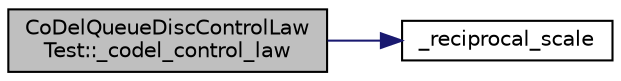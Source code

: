 digraph "CoDelQueueDiscControlLawTest::_codel_control_law"
{
 // LATEX_PDF_SIZE
  edge [fontname="Helvetica",fontsize="10",labelfontname="Helvetica",labelfontsize="10"];
  node [fontname="Helvetica",fontsize="10",shape=record];
  rankdir="LR";
  Node1 [label="CoDelQueueDiscControlLaw\lTest::_codel_control_law",height=0.2,width=0.4,color="black", fillcolor="grey75", style="filled", fontcolor="black",tooltip="Codel control law function."];
  Node1 -> Node2 [color="midnightblue",fontsize="10",style="solid",fontname="Helvetica"];
  Node2 [label="_reciprocal_scale",height=0.2,width=0.4,color="black", fillcolor="white", style="filled",URL="$codel-queue-disc-test-suite_8cc.html#ab016a47fbb0ada145810883fd09bd138",tooltip=" "];
}
